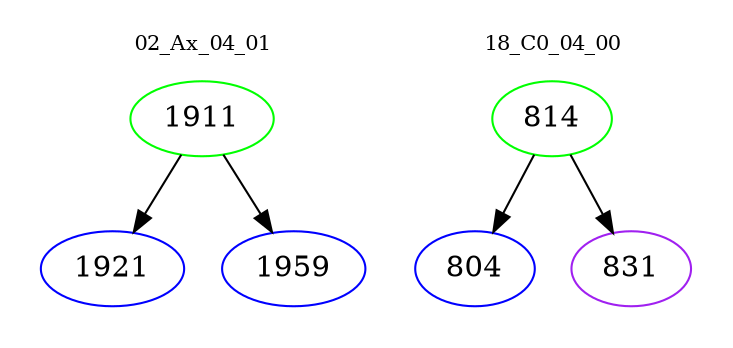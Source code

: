 digraph{
subgraph cluster_0 {
color = white
label = "02_Ax_04_01";
fontsize=10;
T0_1911 [label="1911", color="green"]
T0_1911 -> T0_1921 [color="black"]
T0_1921 [label="1921", color="blue"]
T0_1911 -> T0_1959 [color="black"]
T0_1959 [label="1959", color="blue"]
}
subgraph cluster_1 {
color = white
label = "18_C0_04_00";
fontsize=10;
T1_814 [label="814", color="green"]
T1_814 -> T1_804 [color="black"]
T1_804 [label="804", color="blue"]
T1_814 -> T1_831 [color="black"]
T1_831 [label="831", color="purple"]
}
}
